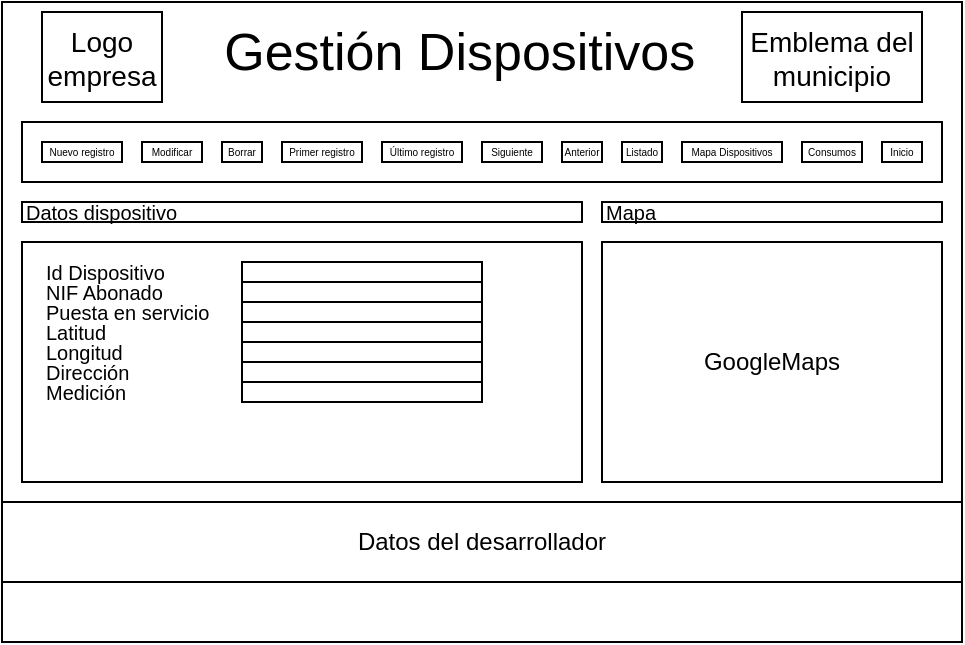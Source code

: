 <mxfile version="20.8.16" type="device"><diagram name="Página-1" id="QMJeihFVOFoNZuXjmqQ7"><mxGraphModel dx="552" dy="322" grid="1" gridSize="10" guides="1" tooltips="1" connect="1" arrows="1" fold="1" page="1" pageScale="1" pageWidth="827" pageHeight="1169" math="0" shadow="0"><root><mxCell id="0"/><mxCell id="1" parent="0"/><mxCell id="-8qV5ioaaNNKJivMugfG-2" value="" style="rounded=0;whiteSpace=wrap;html=1;" parent="1" vertex="1"><mxGeometry x="120" y="400" width="480" height="320" as="geometry"/></mxCell><mxCell id="-8qV5ioaaNNKJivMugfG-9" value="Gestión Dispositivos&amp;nbsp;" style="text;html=1;strokeColor=none;fillColor=none;align=center;verticalAlign=middle;whiteSpace=wrap;rounded=0;fontSize=26;" parent="1" vertex="1"><mxGeometry x="230" y="400" width="245" height="50" as="geometry"/></mxCell><mxCell id="-8qV5ioaaNNKJivMugfG-10" value="Logo&lt;br style=&quot;font-size: 14px;&quot;&gt;empresa" style="rounded=0;whiteSpace=wrap;html=1;fontSize=14;" parent="1" vertex="1"><mxGeometry x="140" y="405" width="60" height="45" as="geometry"/></mxCell><mxCell id="-8qV5ioaaNNKJivMugfG-13" value="Datos del desarrollador" style="rounded=0;whiteSpace=wrap;html=1;fontSize=12;" parent="1" vertex="1"><mxGeometry x="120" y="650" width="480" height="40" as="geometry"/></mxCell><mxCell id="-8qV5ioaaNNKJivMugfG-5" value="" style="rounded=0;whiteSpace=wrap;html=1;" parent="1" vertex="1"><mxGeometry x="130" y="520" width="280" height="120" as="geometry"/></mxCell><mxCell id="ytZC3XuyxDoieMe7utaz-6" value="" style="rounded=0;whiteSpace=wrap;html=1;" parent="1" vertex="1"><mxGeometry x="130" y="460" width="460" height="30" as="geometry"/></mxCell><mxCell id="ytZC3XuyxDoieMe7utaz-10" value="Emblema del municipio" style="rounded=0;whiteSpace=wrap;html=1;fontSize=14;" parent="1" vertex="1"><mxGeometry x="490" y="405" width="90" height="45" as="geometry"/></mxCell><mxCell id="ChglkMCkqA6sHBODerxc-2" value="GoogleMaps" style="rounded=0;whiteSpace=wrap;html=1;" parent="1" vertex="1"><mxGeometry x="420" y="520" width="170" height="120" as="geometry"/></mxCell><mxCell id="TaPicqsnh14_ie8Zgiqq-4" value="Datos dispositivo" style="rounded=0;whiteSpace=wrap;html=1;align=left;fontSize=10;" vertex="1" parent="1"><mxGeometry x="130" y="500" width="280" height="10" as="geometry"/></mxCell><mxCell id="TaPicqsnh14_ie8Zgiqq-5" value="Mapa" style="rounded=0;whiteSpace=wrap;html=1;align=left;fontSize=10;" vertex="1" parent="1"><mxGeometry x="420" y="500" width="170" height="10" as="geometry"/></mxCell><mxCell id="TaPicqsnh14_ie8Zgiqq-7" value="" style="rounded=0;whiteSpace=wrap;html=1;" vertex="1" parent="1"><mxGeometry x="240" y="530" width="120" height="10" as="geometry"/></mxCell><mxCell id="TaPicqsnh14_ie8Zgiqq-8" value="" style="rounded=0;whiteSpace=wrap;html=1;" vertex="1" parent="1"><mxGeometry x="240" y="540" width="120" height="10" as="geometry"/></mxCell><mxCell id="TaPicqsnh14_ie8Zgiqq-9" value="" style="rounded=0;whiteSpace=wrap;html=1;" vertex="1" parent="1"><mxGeometry x="240" y="550" width="120" height="10" as="geometry"/></mxCell><mxCell id="TaPicqsnh14_ie8Zgiqq-11" value="" style="rounded=0;whiteSpace=wrap;html=1;" vertex="1" parent="1"><mxGeometry x="240" y="560" width="120" height="10" as="geometry"/></mxCell><mxCell id="TaPicqsnh14_ie8Zgiqq-12" value="" style="rounded=0;whiteSpace=wrap;html=1;" vertex="1" parent="1"><mxGeometry x="240" y="570" width="120" height="10" as="geometry"/></mxCell><mxCell id="TaPicqsnh14_ie8Zgiqq-13" value="" style="rounded=0;whiteSpace=wrap;html=1;" vertex="1" parent="1"><mxGeometry x="240" y="580" width="120" height="10" as="geometry"/></mxCell><mxCell id="TaPicqsnh14_ie8Zgiqq-14" value="" style="rounded=0;whiteSpace=wrap;html=1;" vertex="1" parent="1"><mxGeometry x="240" y="590" width="120" height="10" as="geometry"/></mxCell><mxCell id="TaPicqsnh14_ie8Zgiqq-16" value="Id Dispositivo" style="text;html=1;strokeColor=none;fillColor=none;align=left;verticalAlign=middle;whiteSpace=wrap;rounded=0;fontSize=10;" vertex="1" parent="1"><mxGeometry x="140" y="530" width="100" height="10" as="geometry"/></mxCell><mxCell id="TaPicqsnh14_ie8Zgiqq-17" value="NIF Abonado" style="text;html=1;strokeColor=none;fillColor=none;align=left;verticalAlign=middle;whiteSpace=wrap;rounded=0;fontSize=10;" vertex="1" parent="1"><mxGeometry x="140" y="540" width="100" height="10" as="geometry"/></mxCell><mxCell id="TaPicqsnh14_ie8Zgiqq-19" value="Puesta en servicio" style="text;html=1;strokeColor=none;fillColor=none;align=left;verticalAlign=middle;whiteSpace=wrap;rounded=0;fontSize=10;" vertex="1" parent="1"><mxGeometry x="140" y="550" width="100" height="10" as="geometry"/></mxCell><mxCell id="TaPicqsnh14_ie8Zgiqq-20" value="Latitud" style="text;html=1;strokeColor=none;fillColor=none;align=left;verticalAlign=middle;whiteSpace=wrap;rounded=0;fontSize=10;" vertex="1" parent="1"><mxGeometry x="140" y="560" width="100" height="10" as="geometry"/></mxCell><mxCell id="TaPicqsnh14_ie8Zgiqq-21" value="Longitud" style="text;html=1;strokeColor=none;fillColor=none;align=left;verticalAlign=middle;whiteSpace=wrap;rounded=0;fontSize=10;" vertex="1" parent="1"><mxGeometry x="140" y="570" width="100" height="10" as="geometry"/></mxCell><mxCell id="TaPicqsnh14_ie8Zgiqq-22" value="Dirección" style="text;html=1;strokeColor=none;fillColor=none;align=left;verticalAlign=middle;whiteSpace=wrap;rounded=0;fontSize=10;" vertex="1" parent="1"><mxGeometry x="140" y="580" width="90" height="10" as="geometry"/></mxCell><mxCell id="TaPicqsnh14_ie8Zgiqq-23" value="Medición" style="text;html=1;strokeColor=none;fillColor=none;align=left;verticalAlign=middle;whiteSpace=wrap;rounded=0;fontSize=10;" vertex="1" parent="1"><mxGeometry x="140" y="590" width="100" height="10" as="geometry"/></mxCell><mxCell id="TaPicqsnh14_ie8Zgiqq-24" value="&lt;font style=&quot;font-size: 5px;&quot;&gt;Nuevo registro&lt;/font&gt;" style="rounded=0;whiteSpace=wrap;html=1;fontSize=7;" vertex="1" parent="1"><mxGeometry x="140" y="470" width="40" height="10" as="geometry"/></mxCell><mxCell id="TaPicqsnh14_ie8Zgiqq-25" value="&lt;font style=&quot;font-size: 5px;&quot;&gt;Modificar&lt;/font&gt;" style="rounded=0;whiteSpace=wrap;html=1;fontSize=7;" vertex="1" parent="1"><mxGeometry x="190" y="470" width="30" height="10" as="geometry"/></mxCell><mxCell id="TaPicqsnh14_ie8Zgiqq-26" value="&lt;font style=&quot;font-size: 5px;&quot;&gt;Borrar&lt;/font&gt;" style="rounded=0;whiteSpace=wrap;html=1;fontSize=7;" vertex="1" parent="1"><mxGeometry x="230" y="470" width="20" height="10" as="geometry"/></mxCell><mxCell id="TaPicqsnh14_ie8Zgiqq-27" value="&lt;font style=&quot;font-size: 5px;&quot;&gt;Primer registro&lt;/font&gt;" style="rounded=0;whiteSpace=wrap;html=1;fontSize=7;" vertex="1" parent="1"><mxGeometry x="260" y="470" width="40" height="10" as="geometry"/></mxCell><mxCell id="TaPicqsnh14_ie8Zgiqq-34" value="&lt;font style=&quot;font-size: 5px;&quot;&gt;Primer registro&lt;/font&gt;" style="rounded=0;whiteSpace=wrap;html=1;fontSize=7;" vertex="1" parent="1"><mxGeometry x="260" y="470" width="40" height="10" as="geometry"/></mxCell><mxCell id="TaPicqsnh14_ie8Zgiqq-36" value="&lt;font style=&quot;font-size: 5px;&quot;&gt;Último registro&lt;/font&gt;" style="rounded=0;whiteSpace=wrap;html=1;fontSize=7;" vertex="1" parent="1"><mxGeometry x="310" y="470" width="40" height="10" as="geometry"/></mxCell><mxCell id="TaPicqsnh14_ie8Zgiqq-37" value="&lt;font style=&quot;font-size: 5px;&quot;&gt;Siguiente&lt;/font&gt;" style="rounded=0;whiteSpace=wrap;html=1;fontSize=7;" vertex="1" parent="1"><mxGeometry x="360" y="470" width="30" height="10" as="geometry"/></mxCell><mxCell id="TaPicqsnh14_ie8Zgiqq-38" value="&lt;font style=&quot;font-size: 5px;&quot;&gt;Anterior&lt;/font&gt;" style="rounded=0;whiteSpace=wrap;html=1;fontSize=7;" vertex="1" parent="1"><mxGeometry x="400" y="470" width="20" height="10" as="geometry"/></mxCell><mxCell id="TaPicqsnh14_ie8Zgiqq-39" value="&lt;font style=&quot;font-size: 5px;&quot;&gt;Listado&lt;/font&gt;" style="rounded=0;whiteSpace=wrap;html=1;fontSize=7;" vertex="1" parent="1"><mxGeometry x="430" y="470" width="20" height="10" as="geometry"/></mxCell><mxCell id="TaPicqsnh14_ie8Zgiqq-40" value="&lt;font style=&quot;font-size: 5px;&quot;&gt;Inicio&lt;/font&gt;" style="rounded=0;whiteSpace=wrap;html=1;fontSize=7;" vertex="1" parent="1"><mxGeometry x="560" y="470" width="20" height="10" as="geometry"/></mxCell><mxCell id="TaPicqsnh14_ie8Zgiqq-42" value="&lt;font style=&quot;font-size: 5px;&quot;&gt;Mapa Dispositivos&lt;/font&gt;" style="rounded=0;whiteSpace=wrap;html=1;fontSize=7;" vertex="1" parent="1"><mxGeometry x="460" y="470" width="50" height="10" as="geometry"/></mxCell><mxCell id="TaPicqsnh14_ie8Zgiqq-43" value="&lt;font style=&quot;font-size: 5px;&quot;&gt;Consumos&lt;/font&gt;" style="rounded=0;whiteSpace=wrap;html=1;fontSize=7;" vertex="1" parent="1"><mxGeometry x="520" y="470" width="30" height="10" as="geometry"/></mxCell></root></mxGraphModel></diagram></mxfile>